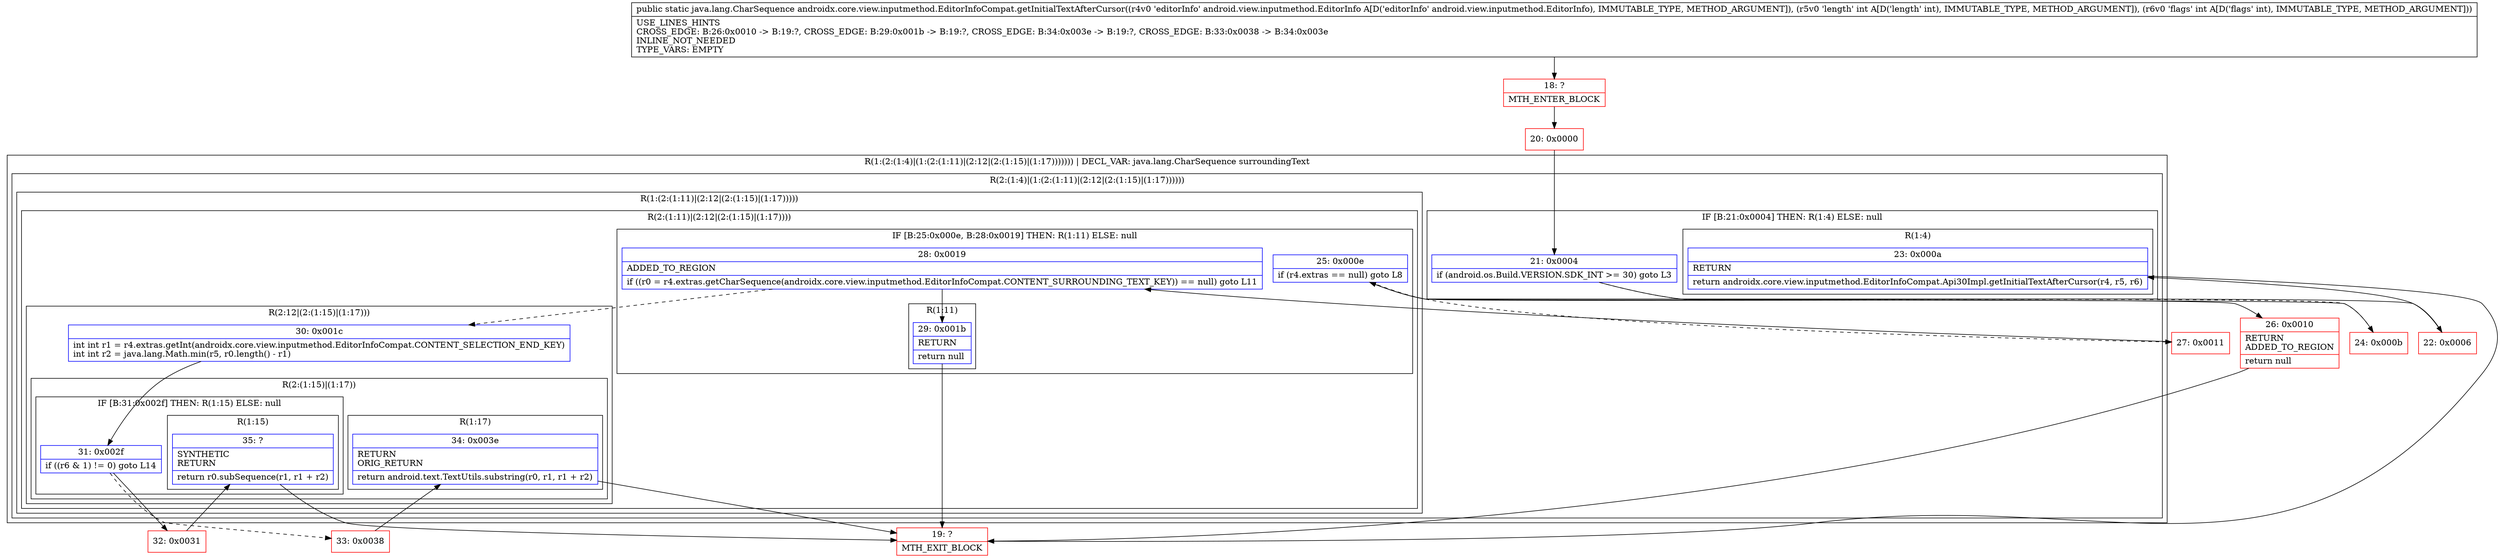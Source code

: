 digraph "CFG forandroidx.core.view.inputmethod.EditorInfoCompat.getInitialTextAfterCursor(Landroid\/view\/inputmethod\/EditorInfo;II)Ljava\/lang\/CharSequence;" {
subgraph cluster_Region_962033940 {
label = "R(1:(2:(1:4)|(1:(2:(1:11)|(2:12|(2:(1:15)|(1:17))))))) | DECL_VAR: java.lang.CharSequence surroundingText\l";
node [shape=record,color=blue];
subgraph cluster_Region_300795739 {
label = "R(2:(1:4)|(1:(2:(1:11)|(2:12|(2:(1:15)|(1:17))))))";
node [shape=record,color=blue];
subgraph cluster_IfRegion_668409310 {
label = "IF [B:21:0x0004] THEN: R(1:4) ELSE: null";
node [shape=record,color=blue];
Node_21 [shape=record,label="{21\:\ 0x0004|if (android.os.Build.VERSION.SDK_INT \>= 30) goto L3\l}"];
subgraph cluster_Region_391953041 {
label = "R(1:4)";
node [shape=record,color=blue];
Node_23 [shape=record,label="{23\:\ 0x000a|RETURN\l|return androidx.core.view.inputmethod.EditorInfoCompat.Api30Impl.getInitialTextAfterCursor(r4, r5, r6)\l}"];
}
}
subgraph cluster_Region_365031095 {
label = "R(1:(2:(1:11)|(2:12|(2:(1:15)|(1:17)))))";
node [shape=record,color=blue];
subgraph cluster_Region_1793668171 {
label = "R(2:(1:11)|(2:12|(2:(1:15)|(1:17))))";
node [shape=record,color=blue];
subgraph cluster_IfRegion_1976560933 {
label = "IF [B:25:0x000e, B:28:0x0019] THEN: R(1:11) ELSE: null";
node [shape=record,color=blue];
Node_25 [shape=record,label="{25\:\ 0x000e|if (r4.extras == null) goto L8\l}"];
Node_28 [shape=record,label="{28\:\ 0x0019|ADDED_TO_REGION\l|if ((r0 = r4.extras.getCharSequence(androidx.core.view.inputmethod.EditorInfoCompat.CONTENT_SURROUNDING_TEXT_KEY)) == null) goto L11\l}"];
subgraph cluster_Region_120936767 {
label = "R(1:11)";
node [shape=record,color=blue];
Node_29 [shape=record,label="{29\:\ 0x001b|RETURN\l|return null\l}"];
}
}
subgraph cluster_Region_1869408885 {
label = "R(2:12|(2:(1:15)|(1:17)))";
node [shape=record,color=blue];
Node_30 [shape=record,label="{30\:\ 0x001c|int int r1 = r4.extras.getInt(androidx.core.view.inputmethod.EditorInfoCompat.CONTENT_SELECTION_END_KEY)\lint int r2 = java.lang.Math.min(r5, r0.length() \- r1)\l}"];
subgraph cluster_Region_488356664 {
label = "R(2:(1:15)|(1:17))";
node [shape=record,color=blue];
subgraph cluster_IfRegion_1047760828 {
label = "IF [B:31:0x002f] THEN: R(1:15) ELSE: null";
node [shape=record,color=blue];
Node_31 [shape=record,label="{31\:\ 0x002f|if ((r6 & 1) != 0) goto L14\l}"];
subgraph cluster_Region_2108771293 {
label = "R(1:15)";
node [shape=record,color=blue];
Node_35 [shape=record,label="{35\:\ ?|SYNTHETIC\lRETURN\l|return r0.subSequence(r1, r1 + r2)\l}"];
}
}
subgraph cluster_Region_2138844493 {
label = "R(1:17)";
node [shape=record,color=blue];
Node_34 [shape=record,label="{34\:\ 0x003e|RETURN\lORIG_RETURN\l|return android.text.TextUtils.substring(r0, r1, r1 + r2)\l}"];
}
}
}
}
}
}
}
Node_18 [shape=record,color=red,label="{18\:\ ?|MTH_ENTER_BLOCK\l}"];
Node_20 [shape=record,color=red,label="{20\:\ 0x0000}"];
Node_22 [shape=record,color=red,label="{22\:\ 0x0006}"];
Node_19 [shape=record,color=red,label="{19\:\ ?|MTH_EXIT_BLOCK\l}"];
Node_24 [shape=record,color=red,label="{24\:\ 0x000b}"];
Node_26 [shape=record,color=red,label="{26\:\ 0x0010|RETURN\lADDED_TO_REGION\l|return null\l}"];
Node_27 [shape=record,color=red,label="{27\:\ 0x0011}"];
Node_32 [shape=record,color=red,label="{32\:\ 0x0031}"];
Node_33 [shape=record,color=red,label="{33\:\ 0x0038}"];
MethodNode[shape=record,label="{public static java.lang.CharSequence androidx.core.view.inputmethod.EditorInfoCompat.getInitialTextAfterCursor((r4v0 'editorInfo' android.view.inputmethod.EditorInfo A[D('editorInfo' android.view.inputmethod.EditorInfo), IMMUTABLE_TYPE, METHOD_ARGUMENT]), (r5v0 'length' int A[D('length' int), IMMUTABLE_TYPE, METHOD_ARGUMENT]), (r6v0 'flags' int A[D('flags' int), IMMUTABLE_TYPE, METHOD_ARGUMENT]))  | USE_LINES_HINTS\lCROSS_EDGE: B:26:0x0010 \-\> B:19:?, CROSS_EDGE: B:29:0x001b \-\> B:19:?, CROSS_EDGE: B:34:0x003e \-\> B:19:?, CROSS_EDGE: B:33:0x0038 \-\> B:34:0x003e\lINLINE_NOT_NEEDED\lTYPE_VARS: EMPTY\l}"];
MethodNode -> Node_18;Node_21 -> Node_22;
Node_21 -> Node_24[style=dashed];
Node_23 -> Node_19;
Node_25 -> Node_26;
Node_25 -> Node_27[style=dashed];
Node_28 -> Node_29;
Node_28 -> Node_30[style=dashed];
Node_29 -> Node_19;
Node_30 -> Node_31;
Node_31 -> Node_32;
Node_31 -> Node_33[style=dashed];
Node_35 -> Node_19;
Node_34 -> Node_19;
Node_18 -> Node_20;
Node_20 -> Node_21;
Node_22 -> Node_23;
Node_24 -> Node_25;
Node_26 -> Node_19;
Node_27 -> Node_28;
Node_32 -> Node_35;
Node_33 -> Node_34;
}

